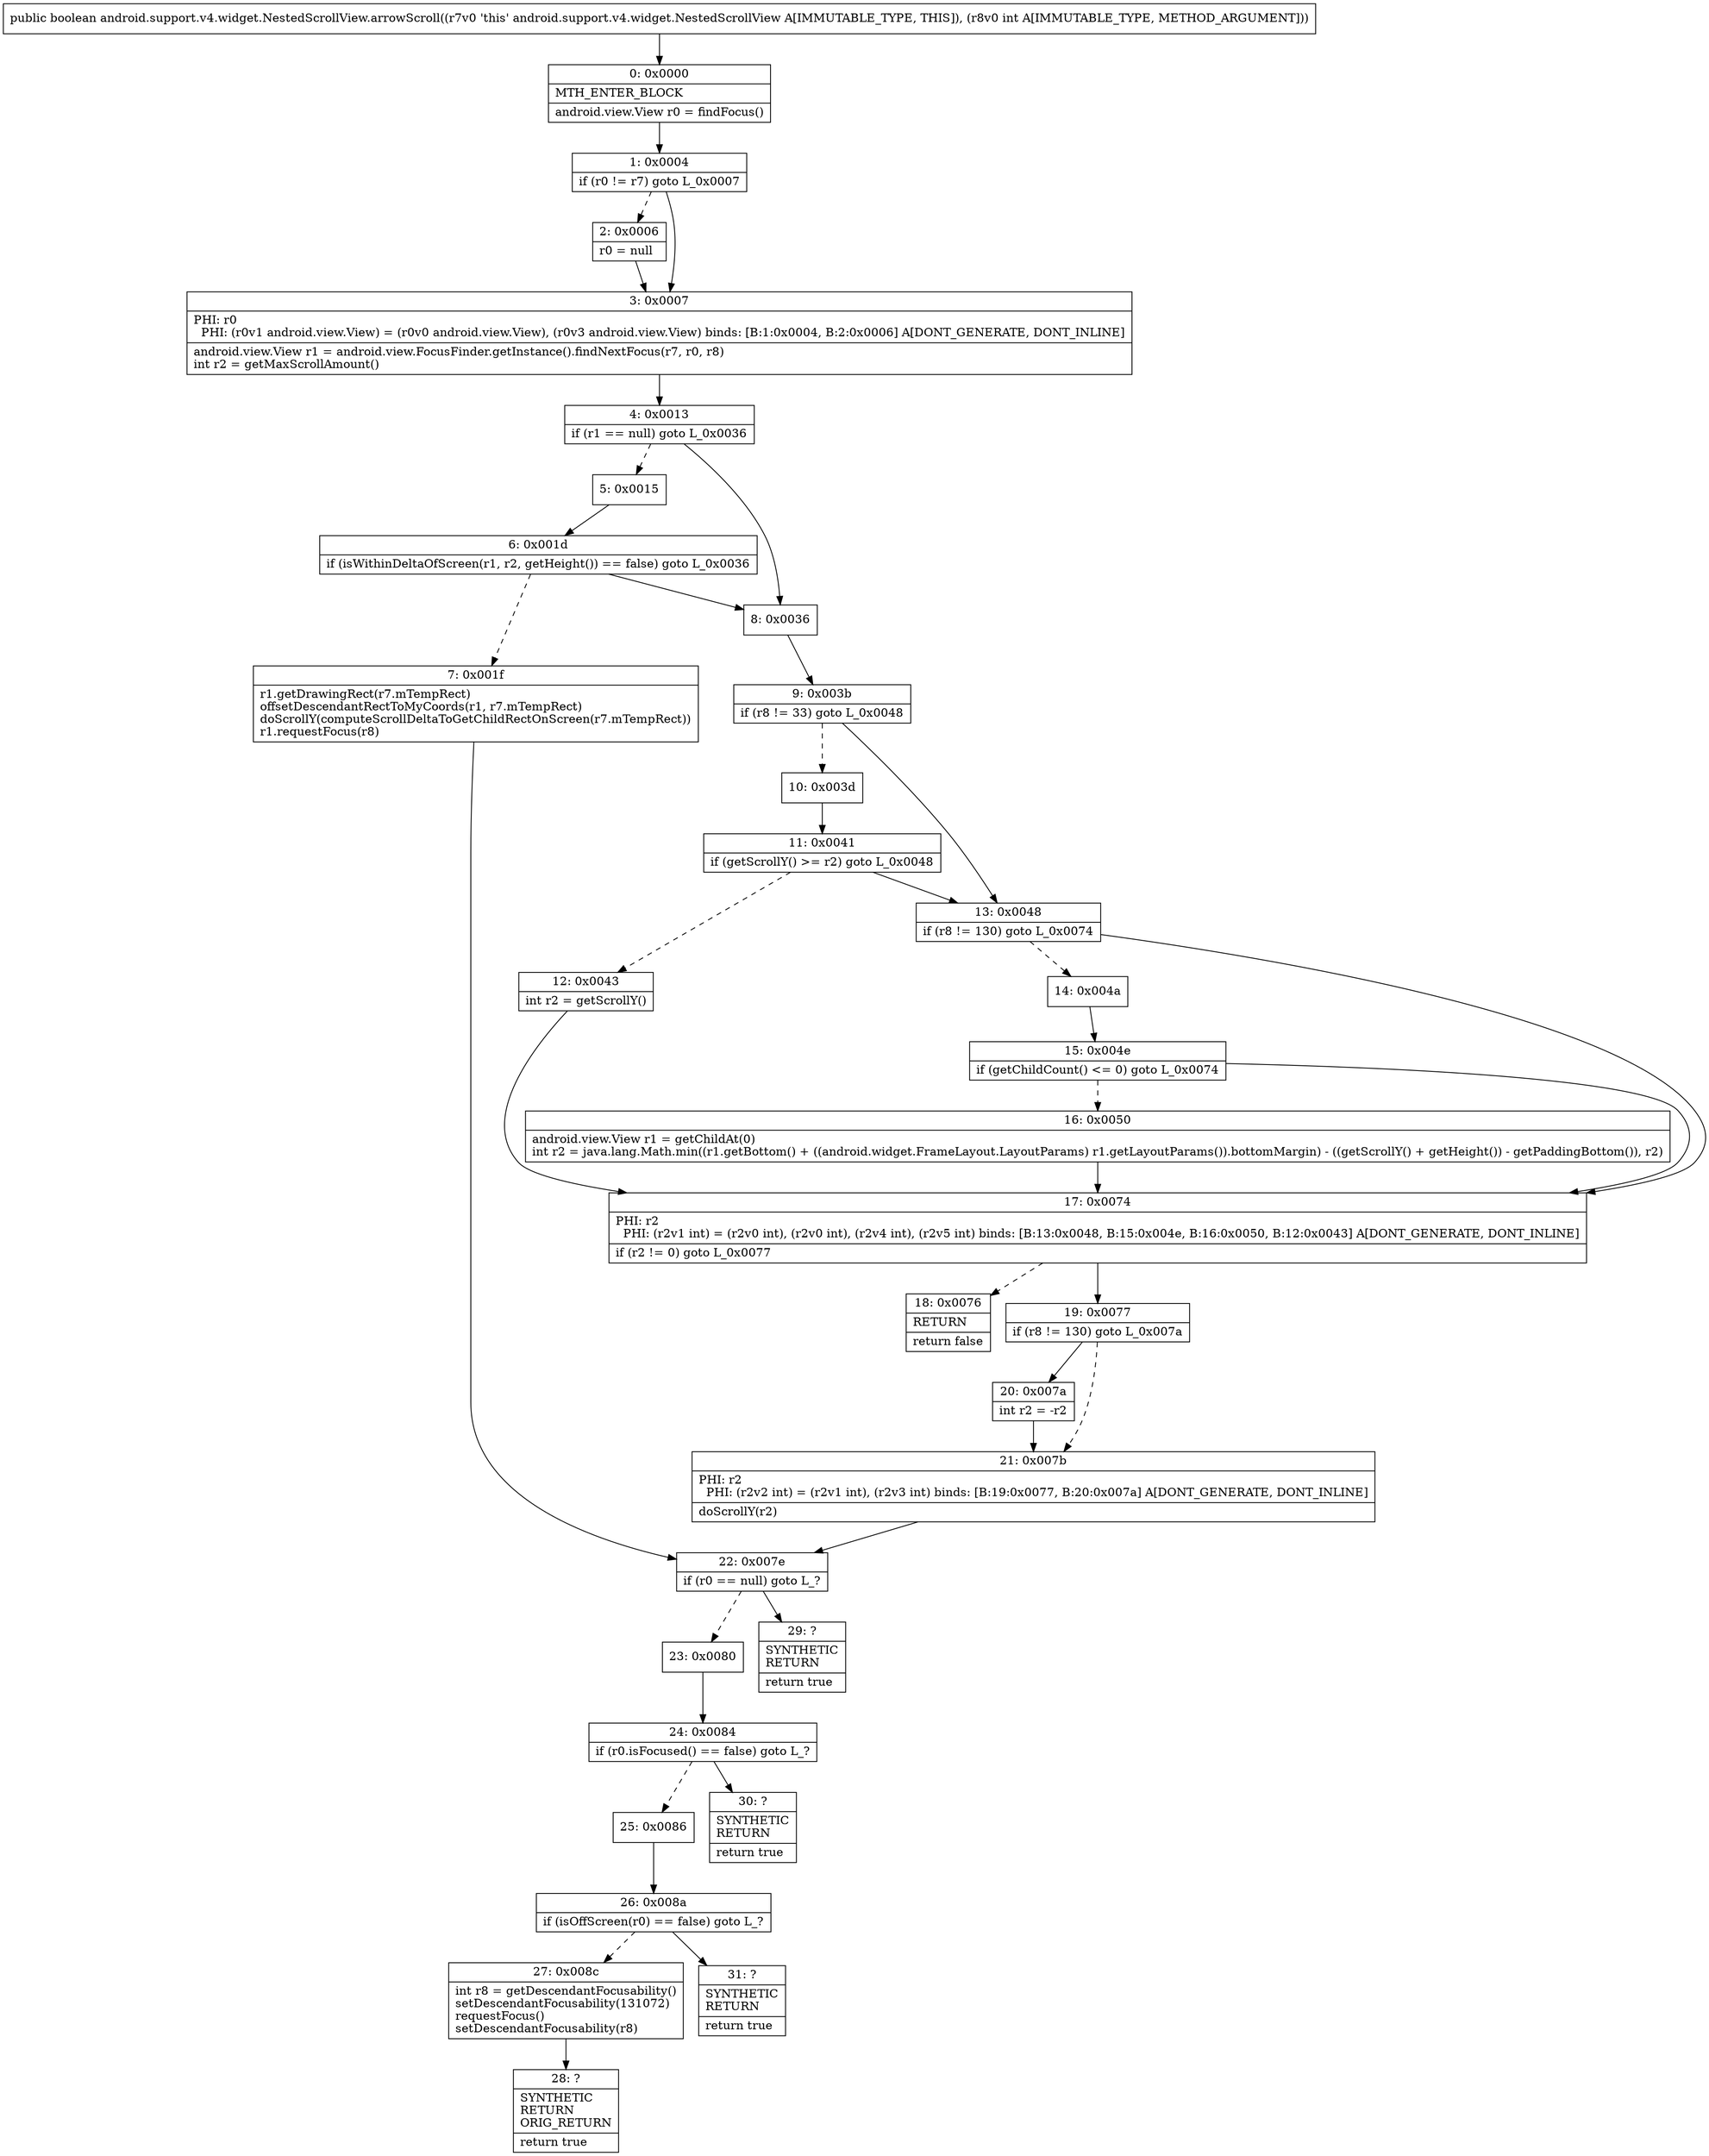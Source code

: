 digraph "CFG forandroid.support.v4.widget.NestedScrollView.arrowScroll(I)Z" {
Node_0 [shape=record,label="{0\:\ 0x0000|MTH_ENTER_BLOCK\l|android.view.View r0 = findFocus()\l}"];
Node_1 [shape=record,label="{1\:\ 0x0004|if (r0 != r7) goto L_0x0007\l}"];
Node_2 [shape=record,label="{2\:\ 0x0006|r0 = null\l}"];
Node_3 [shape=record,label="{3\:\ 0x0007|PHI: r0 \l  PHI: (r0v1 android.view.View) = (r0v0 android.view.View), (r0v3 android.view.View) binds: [B:1:0x0004, B:2:0x0006] A[DONT_GENERATE, DONT_INLINE]\l|android.view.View r1 = android.view.FocusFinder.getInstance().findNextFocus(r7, r0, r8)\lint r2 = getMaxScrollAmount()\l}"];
Node_4 [shape=record,label="{4\:\ 0x0013|if (r1 == null) goto L_0x0036\l}"];
Node_5 [shape=record,label="{5\:\ 0x0015}"];
Node_6 [shape=record,label="{6\:\ 0x001d|if (isWithinDeltaOfScreen(r1, r2, getHeight()) == false) goto L_0x0036\l}"];
Node_7 [shape=record,label="{7\:\ 0x001f|r1.getDrawingRect(r7.mTempRect)\loffsetDescendantRectToMyCoords(r1, r7.mTempRect)\ldoScrollY(computeScrollDeltaToGetChildRectOnScreen(r7.mTempRect))\lr1.requestFocus(r8)\l}"];
Node_8 [shape=record,label="{8\:\ 0x0036}"];
Node_9 [shape=record,label="{9\:\ 0x003b|if (r8 != 33) goto L_0x0048\l}"];
Node_10 [shape=record,label="{10\:\ 0x003d}"];
Node_11 [shape=record,label="{11\:\ 0x0041|if (getScrollY() \>= r2) goto L_0x0048\l}"];
Node_12 [shape=record,label="{12\:\ 0x0043|int r2 = getScrollY()\l}"];
Node_13 [shape=record,label="{13\:\ 0x0048|if (r8 != 130) goto L_0x0074\l}"];
Node_14 [shape=record,label="{14\:\ 0x004a}"];
Node_15 [shape=record,label="{15\:\ 0x004e|if (getChildCount() \<= 0) goto L_0x0074\l}"];
Node_16 [shape=record,label="{16\:\ 0x0050|android.view.View r1 = getChildAt(0)\lint r2 = java.lang.Math.min((r1.getBottom() + ((android.widget.FrameLayout.LayoutParams) r1.getLayoutParams()).bottomMargin) \- ((getScrollY() + getHeight()) \- getPaddingBottom()), r2)\l}"];
Node_17 [shape=record,label="{17\:\ 0x0074|PHI: r2 \l  PHI: (r2v1 int) = (r2v0 int), (r2v0 int), (r2v4 int), (r2v5 int) binds: [B:13:0x0048, B:15:0x004e, B:16:0x0050, B:12:0x0043] A[DONT_GENERATE, DONT_INLINE]\l|if (r2 != 0) goto L_0x0077\l}"];
Node_18 [shape=record,label="{18\:\ 0x0076|RETURN\l|return false\l}"];
Node_19 [shape=record,label="{19\:\ 0x0077|if (r8 != 130) goto L_0x007a\l}"];
Node_20 [shape=record,label="{20\:\ 0x007a|int r2 = \-r2\l}"];
Node_21 [shape=record,label="{21\:\ 0x007b|PHI: r2 \l  PHI: (r2v2 int) = (r2v1 int), (r2v3 int) binds: [B:19:0x0077, B:20:0x007a] A[DONT_GENERATE, DONT_INLINE]\l|doScrollY(r2)\l}"];
Node_22 [shape=record,label="{22\:\ 0x007e|if (r0 == null) goto L_?\l}"];
Node_23 [shape=record,label="{23\:\ 0x0080}"];
Node_24 [shape=record,label="{24\:\ 0x0084|if (r0.isFocused() == false) goto L_?\l}"];
Node_25 [shape=record,label="{25\:\ 0x0086}"];
Node_26 [shape=record,label="{26\:\ 0x008a|if (isOffScreen(r0) == false) goto L_?\l}"];
Node_27 [shape=record,label="{27\:\ 0x008c|int r8 = getDescendantFocusability()\lsetDescendantFocusability(131072)\lrequestFocus()\lsetDescendantFocusability(r8)\l}"];
Node_28 [shape=record,label="{28\:\ ?|SYNTHETIC\lRETURN\lORIG_RETURN\l|return true\l}"];
Node_29 [shape=record,label="{29\:\ ?|SYNTHETIC\lRETURN\l|return true\l}"];
Node_30 [shape=record,label="{30\:\ ?|SYNTHETIC\lRETURN\l|return true\l}"];
Node_31 [shape=record,label="{31\:\ ?|SYNTHETIC\lRETURN\l|return true\l}"];
MethodNode[shape=record,label="{public boolean android.support.v4.widget.NestedScrollView.arrowScroll((r7v0 'this' android.support.v4.widget.NestedScrollView A[IMMUTABLE_TYPE, THIS]), (r8v0 int A[IMMUTABLE_TYPE, METHOD_ARGUMENT])) }"];
MethodNode -> Node_0;
Node_0 -> Node_1;
Node_1 -> Node_2[style=dashed];
Node_1 -> Node_3;
Node_2 -> Node_3;
Node_3 -> Node_4;
Node_4 -> Node_5[style=dashed];
Node_4 -> Node_8;
Node_5 -> Node_6;
Node_6 -> Node_7[style=dashed];
Node_6 -> Node_8;
Node_7 -> Node_22;
Node_8 -> Node_9;
Node_9 -> Node_10[style=dashed];
Node_9 -> Node_13;
Node_10 -> Node_11;
Node_11 -> Node_12[style=dashed];
Node_11 -> Node_13;
Node_12 -> Node_17;
Node_13 -> Node_14[style=dashed];
Node_13 -> Node_17;
Node_14 -> Node_15;
Node_15 -> Node_16[style=dashed];
Node_15 -> Node_17;
Node_16 -> Node_17;
Node_17 -> Node_18[style=dashed];
Node_17 -> Node_19;
Node_19 -> Node_20;
Node_19 -> Node_21[style=dashed];
Node_20 -> Node_21;
Node_21 -> Node_22;
Node_22 -> Node_23[style=dashed];
Node_22 -> Node_29;
Node_23 -> Node_24;
Node_24 -> Node_25[style=dashed];
Node_24 -> Node_30;
Node_25 -> Node_26;
Node_26 -> Node_27[style=dashed];
Node_26 -> Node_31;
Node_27 -> Node_28;
}

